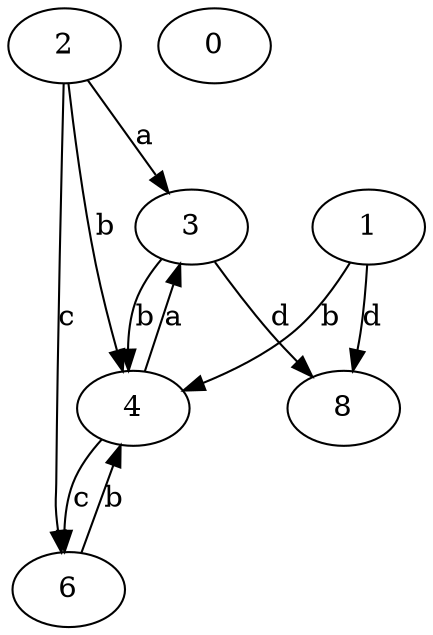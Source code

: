 strict digraph  {
2;
3;
4;
0;
6;
1;
8;
2 -> 3  [label=a];
2 -> 4  [label=b];
2 -> 6  [label=c];
3 -> 4  [label=b];
3 -> 8  [label=d];
4 -> 3  [label=a];
4 -> 6  [label=c];
6 -> 4  [label=b];
1 -> 4  [label=b];
1 -> 8  [label=d];
}
